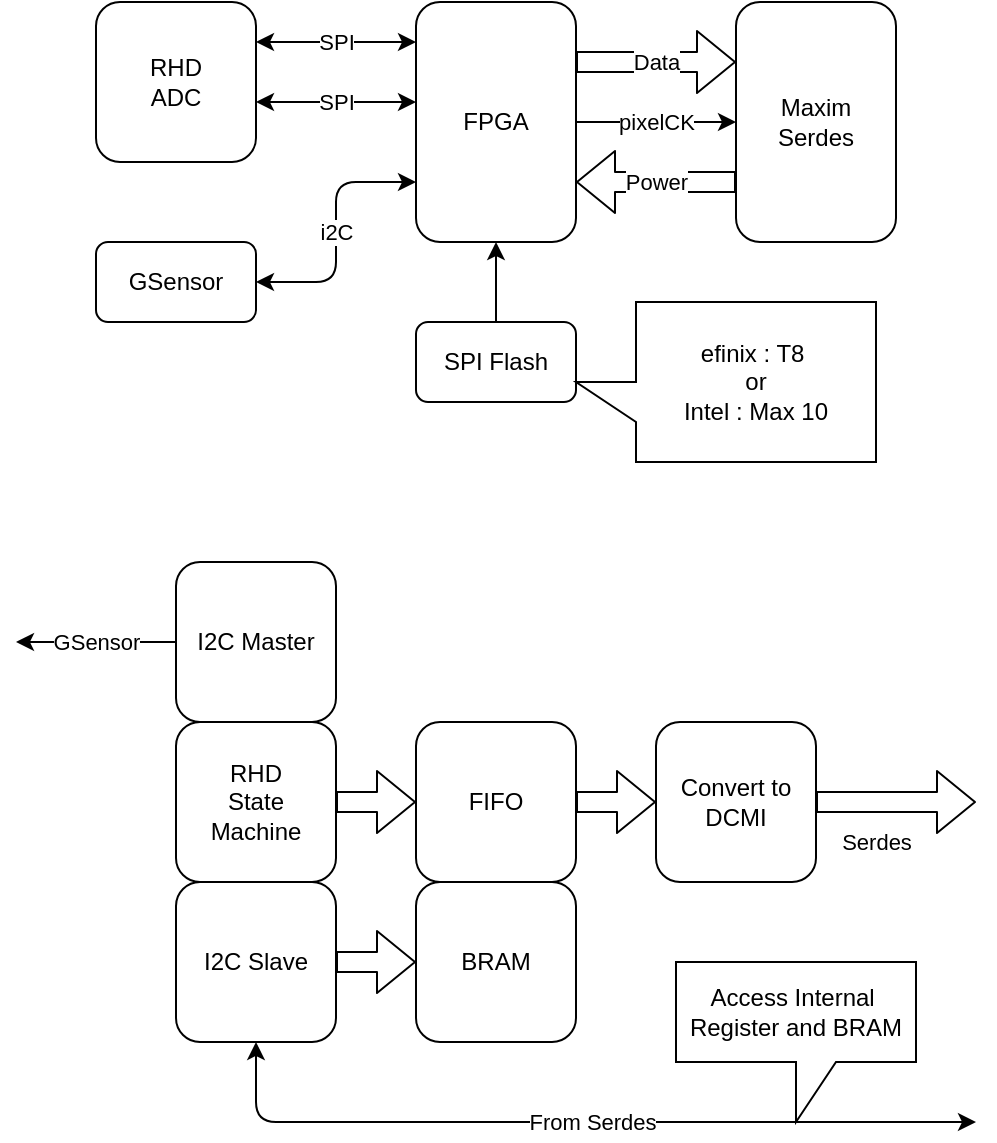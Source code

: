 <mxfile>
    <diagram id="SHTRRYqXqfgG51JZ2Fv-" name="Page-1">
        <mxGraphModel dx="515" dy="469" grid="1" gridSize="10" guides="1" tooltips="1" connect="1" arrows="1" fold="1" page="1" pageScale="1" pageWidth="850" pageHeight="1100" math="0" shadow="0">
            <root>
                <mxCell id="0"/>
                <mxCell id="1" parent="0"/>
                <mxCell id="6" value="SPI" style="edgeStyle=none;html=1;exitX=1;exitY=0.25;exitDx=0;exitDy=0;entryX=0;entryY=0.167;entryDx=0;entryDy=0;entryPerimeter=0;startArrow=classic;startFill=1;" parent="1" source="2" target="3" edge="1">
                    <mxGeometry relative="1" as="geometry"/>
                </mxCell>
                <mxCell id="2" value="RHD&lt;br&gt;ADC" style="rounded=1;whiteSpace=wrap;html=1;" parent="1" vertex="1">
                    <mxGeometry x="160" y="160" width="80" height="80" as="geometry"/>
                </mxCell>
                <mxCell id="8" value="i2C" style="edgeStyle=none;html=1;exitX=0;exitY=0.75;exitDx=0;exitDy=0;entryX=1;entryY=0.5;entryDx=0;entryDy=0;startArrow=classic;startFill=1;" parent="1" source="3" target="5" edge="1">
                    <mxGeometry relative="1" as="geometry">
                        <Array as="points">
                            <mxPoint x="280" y="250"/>
                            <mxPoint x="280" y="300"/>
                        </Array>
                    </mxGeometry>
                </mxCell>
                <mxCell id="11" value="pixelCK" style="edgeStyle=none;html=1;exitX=1;exitY=0.5;exitDx=0;exitDy=0;entryX=0;entryY=0.5;entryDx=0;entryDy=0;startArrow=none;startFill=0;" parent="1" source="3" target="4" edge="1">
                    <mxGeometry relative="1" as="geometry"/>
                </mxCell>
                <mxCell id="3" value="FPGA" style="rounded=1;whiteSpace=wrap;html=1;" parent="1" vertex="1">
                    <mxGeometry x="320" y="160" width="80" height="120" as="geometry"/>
                </mxCell>
                <mxCell id="4" value="Maxim&lt;br&gt;Serdes" style="rounded=1;whiteSpace=wrap;html=1;" parent="1" vertex="1">
                    <mxGeometry x="480" y="160" width="80" height="120" as="geometry"/>
                </mxCell>
                <mxCell id="5" value="GSensor" style="rounded=1;whiteSpace=wrap;html=1;" parent="1" vertex="1">
                    <mxGeometry x="160" y="280" width="80" height="40" as="geometry"/>
                </mxCell>
                <mxCell id="9" value="SPI" style="edgeStyle=none;html=1;exitX=1;exitY=0.25;exitDx=0;exitDy=0;entryX=0;entryY=0.167;entryDx=0;entryDy=0;entryPerimeter=0;startArrow=classic;startFill=1;" parent="1" edge="1">
                    <mxGeometry relative="1" as="geometry">
                        <mxPoint x="240" y="210" as="sourcePoint"/>
                        <mxPoint x="320" y="210.04" as="targetPoint"/>
                    </mxGeometry>
                </mxCell>
                <mxCell id="10" value="Data" style="shape=flexArrow;endArrow=classic;html=1;" parent="1" edge="1">
                    <mxGeometry width="50" height="50" relative="1" as="geometry">
                        <mxPoint x="400" y="190" as="sourcePoint"/>
                        <mxPoint x="480" y="190" as="targetPoint"/>
                    </mxGeometry>
                </mxCell>
                <mxCell id="17" value="Power" style="shape=flexArrow;endArrow=classic;html=1;entryX=1;entryY=0.75;entryDx=0;entryDy=0;" parent="1" target="3" edge="1">
                    <mxGeometry width="50" height="50" relative="1" as="geometry">
                        <mxPoint x="480" y="250" as="sourcePoint"/>
                        <mxPoint x="420" y="250" as="targetPoint"/>
                    </mxGeometry>
                </mxCell>
                <mxCell id="19" style="edgeStyle=none;html=1;exitX=0.5;exitY=0;exitDx=0;exitDy=0;entryX=0.5;entryY=1;entryDx=0;entryDy=0;" edge="1" parent="1" source="18" target="3">
                    <mxGeometry relative="1" as="geometry"/>
                </mxCell>
                <mxCell id="18" value="SPI Flash" style="rounded=1;whiteSpace=wrap;html=1;" vertex="1" parent="1">
                    <mxGeometry x="320" y="320" width="80" height="40" as="geometry"/>
                </mxCell>
                <mxCell id="20" value="efinix : T8&amp;nbsp;&lt;br&gt;or&lt;br&gt;Intel : Max 10" style="shape=callout;whiteSpace=wrap;html=1;perimeter=calloutPerimeter;direction=south;" vertex="1" parent="1">
                    <mxGeometry x="400" y="310" width="150" height="80" as="geometry"/>
                </mxCell>
                <mxCell id="26" style="edgeStyle=none;html=1;exitX=1;exitY=0.5;exitDx=0;exitDy=0;entryX=0;entryY=0.5;entryDx=0;entryDy=0;strokeColor=default;shape=flexArrow;" edge="1" parent="1" source="21" target="22">
                    <mxGeometry relative="1" as="geometry"/>
                </mxCell>
                <mxCell id="21" value="RHD&lt;br&gt;State&lt;br&gt;Machine" style="rounded=1;whiteSpace=wrap;html=1;" vertex="1" parent="1">
                    <mxGeometry x="200" y="520" width="80" height="80" as="geometry"/>
                </mxCell>
                <mxCell id="27" style="edgeStyle=none;shape=flexArrow;html=1;exitX=1;exitY=0.5;exitDx=0;exitDy=0;entryX=0;entryY=0.5;entryDx=0;entryDy=0;strokeColor=default;" edge="1" parent="1" source="22" target="23">
                    <mxGeometry relative="1" as="geometry"/>
                </mxCell>
                <mxCell id="22" value="FIFO" style="rounded=1;whiteSpace=wrap;html=1;" vertex="1" parent="1">
                    <mxGeometry x="320" y="520" width="80" height="80" as="geometry"/>
                </mxCell>
                <mxCell id="35" value="Serdes" style="edgeStyle=none;html=1;exitX=1;exitY=0.5;exitDx=0;exitDy=0;strokeColor=default;startArrow=none;startFill=0;shape=flexArrow;" edge="1" parent="1" source="23">
                    <mxGeometry x="-0.25" y="-20" relative="1" as="geometry">
                        <mxPoint x="600" y="560" as="targetPoint"/>
                        <mxPoint as="offset"/>
                    </mxGeometry>
                </mxCell>
                <mxCell id="23" value="Convert to DCMI" style="rounded=1;whiteSpace=wrap;html=1;" vertex="1" parent="1">
                    <mxGeometry x="440" y="520" width="80" height="80" as="geometry"/>
                </mxCell>
                <mxCell id="24" value="BRAM" style="rounded=1;whiteSpace=wrap;html=1;" vertex="1" parent="1">
                    <mxGeometry x="320" y="600" width="80" height="80" as="geometry"/>
                </mxCell>
                <mxCell id="30" style="edgeStyle=none;html=1;exitX=0.5;exitY=1;exitDx=0;exitDy=0;strokeColor=default;startArrow=classic;startFill=1;" edge="1" parent="1" source="28">
                    <mxGeometry relative="1" as="geometry">
                        <mxPoint x="600" y="720" as="targetPoint"/>
                        <Array as="points">
                            <mxPoint x="240" y="720"/>
                        </Array>
                    </mxGeometry>
                </mxCell>
                <mxCell id="31" value="From Serdes" style="edgeLabel;html=1;align=center;verticalAlign=middle;resizable=0;points=[];" vertex="1" connectable="0" parent="30">
                    <mxGeometry x="0.039" relative="1" as="geometry">
                        <mxPoint as="offset"/>
                    </mxGeometry>
                </mxCell>
                <mxCell id="33" style="edgeStyle=none;html=1;exitX=1;exitY=0.5;exitDx=0;exitDy=0;entryX=0;entryY=0.5;entryDx=0;entryDy=0;strokeColor=default;startArrow=none;startFill=0;shape=flexArrow;" edge="1" parent="1" source="28" target="24">
                    <mxGeometry relative="1" as="geometry"/>
                </mxCell>
                <mxCell id="28" value="I2C Slave" style="rounded=1;whiteSpace=wrap;html=1;" vertex="1" parent="1">
                    <mxGeometry x="200" y="600" width="80" height="80" as="geometry"/>
                </mxCell>
                <mxCell id="34" value="GSensor" style="edgeStyle=none;html=1;exitX=0;exitY=0.5;exitDx=0;exitDy=0;strokeColor=default;startArrow=none;startFill=0;" edge="1" parent="1" source="29">
                    <mxGeometry relative="1" as="geometry">
                        <mxPoint x="120" y="480" as="targetPoint"/>
                    </mxGeometry>
                </mxCell>
                <mxCell id="29" value="I2C Master" style="rounded=1;whiteSpace=wrap;html=1;" vertex="1" parent="1">
                    <mxGeometry x="200" y="440" width="80" height="80" as="geometry"/>
                </mxCell>
                <mxCell id="36" value="Access Internal&amp;nbsp;&lt;br&gt;Register and BRAM" style="shape=callout;whiteSpace=wrap;html=1;perimeter=calloutPerimeter;" vertex="1" parent="1">
                    <mxGeometry x="450" y="640" width="120" height="80" as="geometry"/>
                </mxCell>
            </root>
        </mxGraphModel>
    </diagram>
</mxfile>